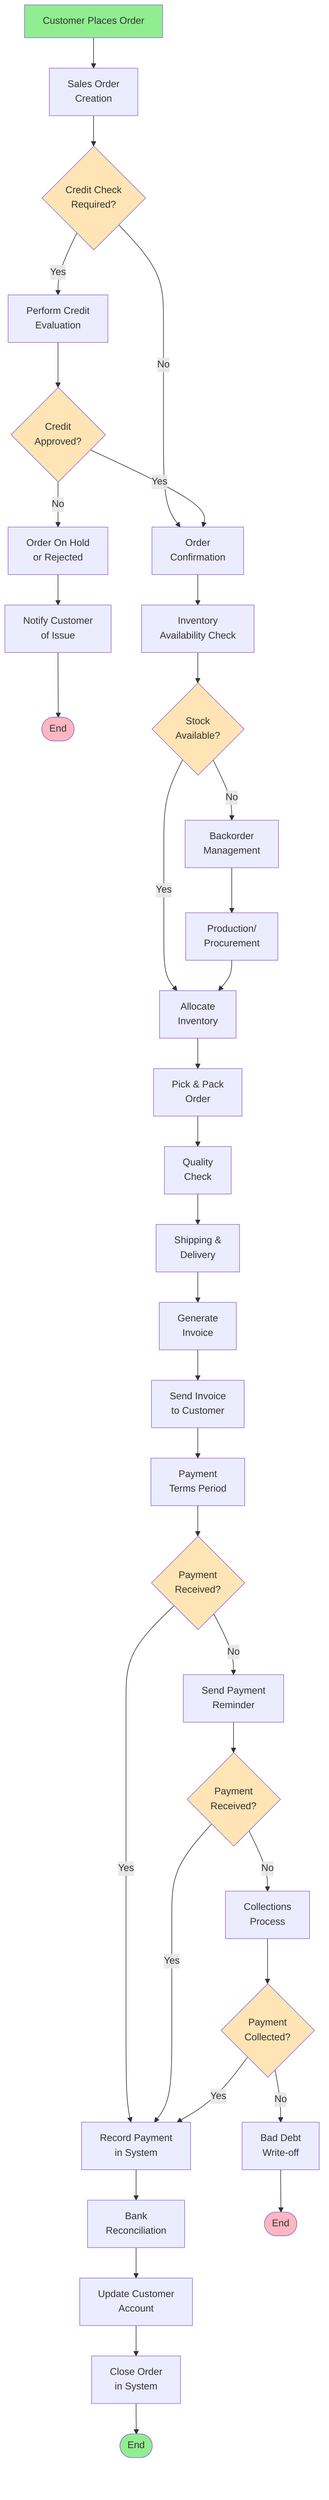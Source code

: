 flowchart TD
    Start[Customer Places Order] --> A[Sales Order<br/>Creation]
    A --> B{Credit Check<br/>Required?}
    B -->|Yes| C[Perform Credit<br/>Evaluation]
    B -->|No| D[Order<br/>Confirmation]
    C --> E{Credit<br/>Approved?}
    E -->|Yes| D
    E -->|No| F[Order On Hold<br/>or Rejected]
    F --> G[Notify Customer<br/>of Issue]
    G --> End1([End])
    
    D --> H[Inventory<br/>Availability Check]
    H --> I{Stock<br/>Available?}
    I -->|Yes| J[Allocate<br/>Inventory]
    I -->|No| K[Backorder<br/>Management]
    K --> L[Production/<br/>Procurement]
    L --> J
    
    J --> M[Pick & Pack<br/>Order]
    M --> N[Quality<br/>Check]
    N --> O[Shipping &<br/>Delivery]
    O --> P[Generate<br/>Invoice]
    P --> Q[Send Invoice<br/>to Customer]
    
    Q --> R[Payment<br/>Terms Period]
    R --> S{Payment<br/>Received?}
    S -->|Yes| T[Record Payment<br/>in System]
    S -->|No| U[Send Payment<br/>Reminder]
    U --> V{Payment<br/>Received?}
    V -->|Yes| T
    V -->|No| W[Collections<br/>Process]
    W --> X{Payment<br/>Collected?}
    X -->|Yes| T
    X -->|No| Y[Bad Debt<br/>Write-off]
    
    T --> Z[Bank<br/>Reconciliation]
    Z --> AA[Update Customer<br/>Account]
    AA --> AB[Close Order<br/>in System]
    AB --> End2([End])
    Y --> End3([End])
    
    style Start fill:#90EE90
    style End1 fill:#FFB6C1
    style End2 fill:#90EE90
    style End3 fill:#FFB6C1
    style B fill:#FFE4B5
    style E fill:#FFE4B5
    style I fill:#FFE4B5
    style S fill:#FFE4B5
    style V fill:#FFE4B5
    style X fill:#FFE4B5